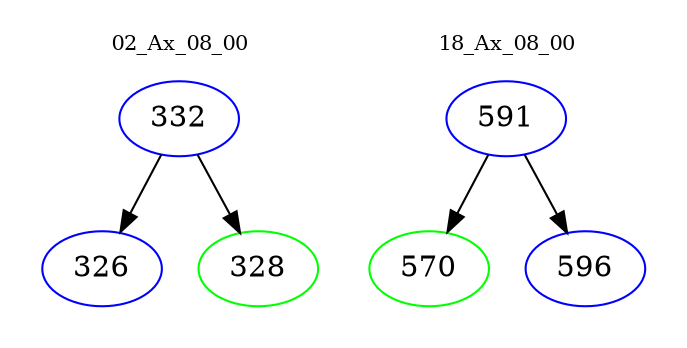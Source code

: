 digraph{
subgraph cluster_0 {
color = white
label = "02_Ax_08_00";
fontsize=10;
T0_332 [label="332", color="blue"]
T0_332 -> T0_326 [color="black"]
T0_326 [label="326", color="blue"]
T0_332 -> T0_328 [color="black"]
T0_328 [label="328", color="green"]
}
subgraph cluster_1 {
color = white
label = "18_Ax_08_00";
fontsize=10;
T1_591 [label="591", color="blue"]
T1_591 -> T1_570 [color="black"]
T1_570 [label="570", color="green"]
T1_591 -> T1_596 [color="black"]
T1_596 [label="596", color="blue"]
}
}
